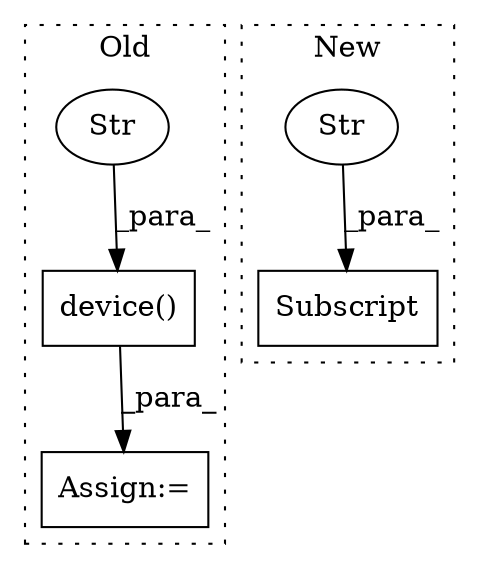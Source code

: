 digraph G {
subgraph cluster0 {
1 [label="device()" a="75" s="13100,13118" l="13,1" shape="box"];
3 [label="Str" a="66" s="13113" l="5" shape="ellipse"];
4 [label="Assign:=" a="68" s="13097" l="3" shape="box"];
label = "Old";
style="dotted";
}
subgraph cluster1 {
2 [label="Subscript" a="63" s="11332,0" l="19,0" shape="box"];
5 [label="Str" a="66" s="11338" l="12" shape="ellipse"];
label = "New";
style="dotted";
}
1 -> 4 [label="_para_"];
3 -> 1 [label="_para_"];
5 -> 2 [label="_para_"];
}